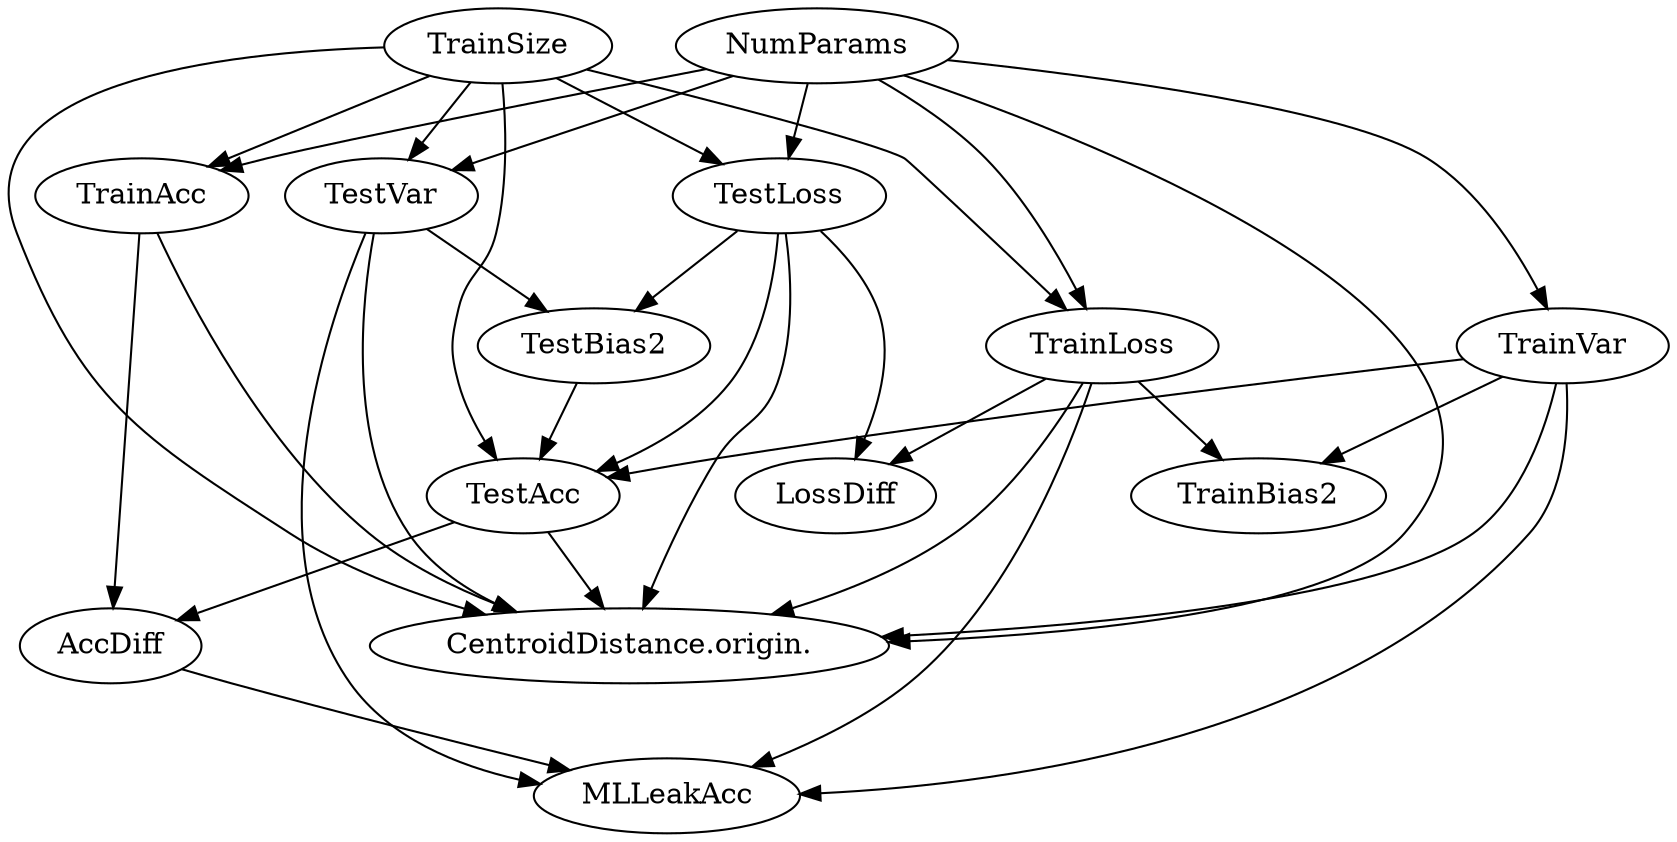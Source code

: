 digraph {
  "TrainAcc" ;
  "TestAcc" ;
  "AccDiff" ;
  "TrainLoss" ;
  "TestLoss" ;
  "LossDiff" ;
  "TrainVar" ;
  "TestVar" ;
  "TrainBias2" ;
  "TestBias2" ;
  "NumParams" ;
  "CentroidDistance.origin." ;
  "TrainSize" ;
  "MLLeakAcc" ;
  edge [dir=forward] "TrainAcc" -> "AccDiff" ;
  edge [dir=forward] "TrainAcc" -> "CentroidDistance.origin." ;
  edge [dir=forward] "TestAcc" -> "AccDiff" ;
  edge [dir=forward] "TestAcc" -> "CentroidDistance.origin." ;
  edge [dir=forward] "AccDiff" -> "MLLeakAcc" ;
  edge [dir=forward] "TrainLoss" -> "LossDiff" ;
  edge [dir=forward] "TrainLoss" -> "TrainBias2" ;
  edge [dir=forward] "TrainLoss" -> "CentroidDistance.origin." ;
  edge [dir=forward] "TrainLoss" -> "MLLeakAcc" ;
  edge [dir=forward] "TestLoss" -> "TestAcc" ;
  edge [dir=forward] "TestLoss" -> "LossDiff" ;
  edge [dir=forward] "TestLoss" -> "TestBias2" ;
  edge [dir=forward] "TestLoss" -> "CentroidDistance.origin." ;
  edge [dir=forward] "TrainVar" -> "TestAcc" ;
  edge [dir=forward] "TrainVar" -> "TrainBias2" ;
  edge [dir=forward] "TrainVar" -> "CentroidDistance.origin." ;
  edge [dir=forward] "TrainVar" -> "MLLeakAcc" ;
  edge [dir=forward] "TestVar" -> "TestBias2" ;
  edge [dir=forward] "TestVar" -> "CentroidDistance.origin." ;
  edge [dir=forward] "TestVar" -> "MLLeakAcc" ;
  edge [dir=forward] "TestBias2" -> "TestAcc" ;
  edge [dir=forward] "NumParams" -> "TrainAcc" ;
  edge [dir=forward] "NumParams" -> "TrainLoss" ;
  edge [dir=forward] "NumParams" -> "TestLoss" ;
  edge [dir=forward] "NumParams" -> "TrainVar" ;
  edge [dir=forward] "NumParams" -> "TestVar" ;
  edge [dir=forward] "NumParams" -> "CentroidDistance.origin." ;
  edge [dir=forward] "TrainSize" -> "TrainAcc" ;
  edge [dir=forward] "TrainSize" -> "TestAcc" ;
  edge [dir=forward] "TrainSize" -> "TrainLoss" ;
  edge [dir=forward] "TrainSize" -> "TestLoss" ;
  edge [dir=forward] "TrainSize" -> "TestVar" ;
  edge [dir=forward] "TrainSize" -> "CentroidDistance.origin." ;
}
